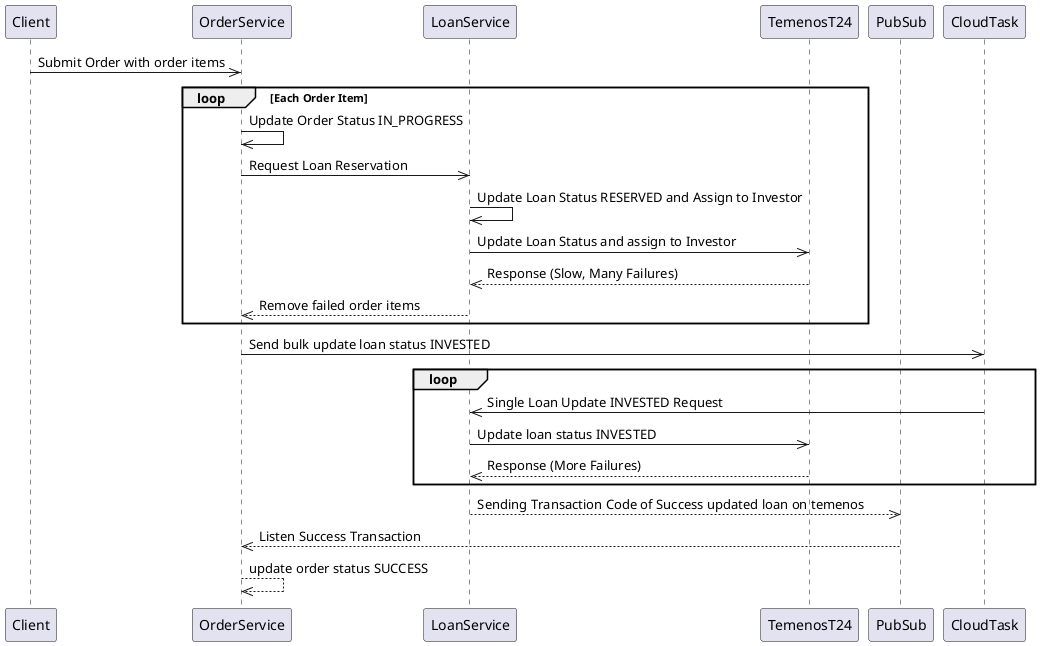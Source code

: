 @startuml Order System
  participant Client
  participant OrderService
  participant LoanService
  participant TemenosT24
  participant PubSub
  
  Client->>OrderService: Submit Order with order items
  loop Each Order Item
      OrderService->>OrderService: Update Order Status IN_PROGRESS
      OrderService->>LoanService: Request Loan Reservation
      LoanService->>LoanService: Update Loan Status RESERVED and Assign to Investor
      LoanService->>TemenosT24: Update Loan Status and assign to Investor
      TemenosT24-->>LoanService: Response (Slow, Many Failures)
      LoanService-->>OrderService: Remove failed order items
  end
  OrderService->>CloudTask: Send bulk update loan status INVESTED
  
  loop
    CloudTask->>LoanService: Single Loan Update INVESTED Request
    LoanService->>TemenosT24: Update loan status INVESTED
    TemenosT24-->>LoanService: Response (More Failures)
  end
  
  LoanService-->>PubSub: Sending Transaction Code of Success updated loan on temenos
  PubSub-->>OrderService: Listen Success Transaction
  OrderService-->>OrderService:  update order status SUCCESS
@enduml